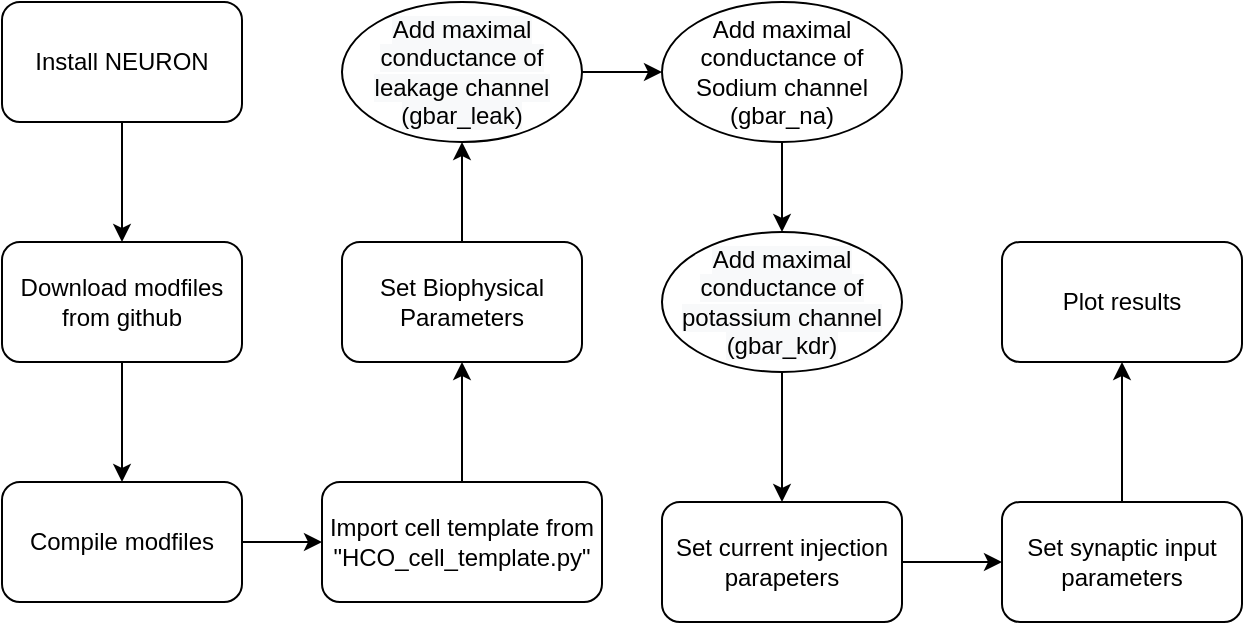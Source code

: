 <mxfile version="20.5.3" type="github">
  <diagram id="C5RBs43oDa-KdzZeNtuy" name="Page-1">
    <mxGraphModel dx="687" dy="527" grid="1" gridSize="10" guides="1" tooltips="1" connect="1" arrows="1" fold="1" page="1" pageScale="1" pageWidth="827" pageHeight="1169" math="0" shadow="0">
      <root>
        <mxCell id="WIyWlLk6GJQsqaUBKTNV-0" />
        <mxCell id="WIyWlLk6GJQsqaUBKTNV-1" parent="WIyWlLk6GJQsqaUBKTNV-0" />
        <mxCell id="S3W0RM0Gtapi5kBxVmuu-2" value="" style="edgeStyle=orthogonalEdgeStyle;rounded=0;orthogonalLoop=1;jettySize=auto;html=1;" edge="1" parent="WIyWlLk6GJQsqaUBKTNV-1" source="S3W0RM0Gtapi5kBxVmuu-0" target="S3W0RM0Gtapi5kBxVmuu-1">
          <mxGeometry relative="1" as="geometry" />
        </mxCell>
        <mxCell id="S3W0RM0Gtapi5kBxVmuu-0" value="Install NEURON" style="rounded=1;whiteSpace=wrap;html=1;" vertex="1" parent="WIyWlLk6GJQsqaUBKTNV-1">
          <mxGeometry x="130" y="50" width="120" height="60" as="geometry" />
        </mxCell>
        <mxCell id="S3W0RM0Gtapi5kBxVmuu-4" value="" style="edgeStyle=orthogonalEdgeStyle;rounded=0;orthogonalLoop=1;jettySize=auto;html=1;" edge="1" parent="WIyWlLk6GJQsqaUBKTNV-1" source="S3W0RM0Gtapi5kBxVmuu-1" target="S3W0RM0Gtapi5kBxVmuu-3">
          <mxGeometry relative="1" as="geometry" />
        </mxCell>
        <mxCell id="S3W0RM0Gtapi5kBxVmuu-1" value="Download modfiles from github" style="rounded=1;whiteSpace=wrap;html=1;" vertex="1" parent="WIyWlLk6GJQsqaUBKTNV-1">
          <mxGeometry x="130" y="170" width="120" height="60" as="geometry" />
        </mxCell>
        <mxCell id="S3W0RM0Gtapi5kBxVmuu-6" value="" style="edgeStyle=orthogonalEdgeStyle;rounded=0;orthogonalLoop=1;jettySize=auto;html=1;" edge="1" parent="WIyWlLk6GJQsqaUBKTNV-1" source="S3W0RM0Gtapi5kBxVmuu-3" target="S3W0RM0Gtapi5kBxVmuu-5">
          <mxGeometry relative="1" as="geometry" />
        </mxCell>
        <mxCell id="S3W0RM0Gtapi5kBxVmuu-3" value="Compile modfiles" style="rounded=1;whiteSpace=wrap;html=1;" vertex="1" parent="WIyWlLk6GJQsqaUBKTNV-1">
          <mxGeometry x="130" y="290" width="120" height="60" as="geometry" />
        </mxCell>
        <mxCell id="S3W0RM0Gtapi5kBxVmuu-8" value="" style="edgeStyle=orthogonalEdgeStyle;rounded=0;orthogonalLoop=1;jettySize=auto;html=1;" edge="1" parent="WIyWlLk6GJQsqaUBKTNV-1" source="S3W0RM0Gtapi5kBxVmuu-5" target="S3W0RM0Gtapi5kBxVmuu-7">
          <mxGeometry relative="1" as="geometry" />
        </mxCell>
        <mxCell id="S3W0RM0Gtapi5kBxVmuu-5" value="Import cell template from &quot;HCO_cell_template.py&quot;" style="rounded=1;whiteSpace=wrap;html=1;" vertex="1" parent="WIyWlLk6GJQsqaUBKTNV-1">
          <mxGeometry x="290" y="290" width="140" height="60" as="geometry" />
        </mxCell>
        <mxCell id="S3W0RM0Gtapi5kBxVmuu-24" value="" style="edgeStyle=orthogonalEdgeStyle;rounded=0;orthogonalLoop=1;jettySize=auto;html=1;" edge="1" parent="WIyWlLk6GJQsqaUBKTNV-1" source="S3W0RM0Gtapi5kBxVmuu-7" target="S3W0RM0Gtapi5kBxVmuu-23">
          <mxGeometry relative="1" as="geometry" />
        </mxCell>
        <mxCell id="S3W0RM0Gtapi5kBxVmuu-7" value="Set Biophysical Parameters" style="rounded=1;whiteSpace=wrap;html=1;" vertex="1" parent="WIyWlLk6GJQsqaUBKTNV-1">
          <mxGeometry x="300" y="170" width="120" height="60" as="geometry" />
        </mxCell>
        <mxCell id="S3W0RM0Gtapi5kBxVmuu-32" value="" style="edgeStyle=orthogonalEdgeStyle;rounded=0;orthogonalLoop=1;jettySize=auto;html=1;" edge="1" parent="WIyWlLk6GJQsqaUBKTNV-1" source="S3W0RM0Gtapi5kBxVmuu-17" target="S3W0RM0Gtapi5kBxVmuu-31">
          <mxGeometry relative="1" as="geometry" />
        </mxCell>
        <mxCell id="S3W0RM0Gtapi5kBxVmuu-17" value="Set current injection parapeters" style="rounded=1;whiteSpace=wrap;html=1;" vertex="1" parent="WIyWlLk6GJQsqaUBKTNV-1">
          <mxGeometry x="460" y="300" width="120" height="60" as="geometry" />
        </mxCell>
        <mxCell id="S3W0RM0Gtapi5kBxVmuu-27" value="" style="edgeStyle=orthogonalEdgeStyle;rounded=0;orthogonalLoop=1;jettySize=auto;html=1;" edge="1" parent="WIyWlLk6GJQsqaUBKTNV-1" source="S3W0RM0Gtapi5kBxVmuu-23" target="S3W0RM0Gtapi5kBxVmuu-26">
          <mxGeometry relative="1" as="geometry" />
        </mxCell>
        <mxCell id="S3W0RM0Gtapi5kBxVmuu-23" value="&lt;meta charset=&quot;utf-8&quot;&gt;&lt;span style=&quot;color: rgb(0, 0, 0); font-family: Helvetica; font-size: 12px; font-style: normal; font-variant-ligatures: normal; font-variant-caps: normal; font-weight: 400; letter-spacing: normal; orphans: 2; text-align: center; text-indent: 0px; text-transform: none; widows: 2; word-spacing: 0px; -webkit-text-stroke-width: 0px; background-color: rgb(248, 249, 250); text-decoration-thickness: initial; text-decoration-style: initial; text-decoration-color: initial; float: none; display: inline !important;&quot;&gt;Add maximal conductance of leakage channel (gbar_leak)&lt;/span&gt;" style="ellipse;whiteSpace=wrap;html=1;rounded=1;" vertex="1" parent="WIyWlLk6GJQsqaUBKTNV-1">
          <mxGeometry x="300" y="50" width="120" height="70" as="geometry" />
        </mxCell>
        <mxCell id="S3W0RM0Gtapi5kBxVmuu-29" value="" style="edgeStyle=orthogonalEdgeStyle;rounded=0;orthogonalLoop=1;jettySize=auto;html=1;" edge="1" parent="WIyWlLk6GJQsqaUBKTNV-1" source="S3W0RM0Gtapi5kBxVmuu-26" target="S3W0RM0Gtapi5kBxVmuu-28">
          <mxGeometry relative="1" as="geometry" />
        </mxCell>
        <mxCell id="S3W0RM0Gtapi5kBxVmuu-26" value="Add maximal conductance of Sodium channel (gbar_na)" style="ellipse;whiteSpace=wrap;html=1;rounded=1;" vertex="1" parent="WIyWlLk6GJQsqaUBKTNV-1">
          <mxGeometry x="460" y="50" width="120" height="70" as="geometry" />
        </mxCell>
        <mxCell id="S3W0RM0Gtapi5kBxVmuu-30" value="" style="edgeStyle=orthogonalEdgeStyle;rounded=0;orthogonalLoop=1;jettySize=auto;html=1;" edge="1" parent="WIyWlLk6GJQsqaUBKTNV-1" source="S3W0RM0Gtapi5kBxVmuu-28" target="S3W0RM0Gtapi5kBxVmuu-17">
          <mxGeometry relative="1" as="geometry" />
        </mxCell>
        <mxCell id="S3W0RM0Gtapi5kBxVmuu-28" value="&lt;meta charset=&quot;utf-8&quot;&gt;&lt;span style=&quot;color: rgb(0, 0, 0); font-family: Helvetica; font-size: 12px; font-style: normal; font-variant-ligatures: normal; font-variant-caps: normal; font-weight: 400; letter-spacing: normal; orphans: 2; text-align: center; text-indent: 0px; text-transform: none; widows: 2; word-spacing: 0px; -webkit-text-stroke-width: 0px; background-color: rgb(248, 249, 250); text-decoration-thickness: initial; text-decoration-style: initial; text-decoration-color: initial; float: none; display: inline !important;&quot;&gt;Add maximal conductance of potassium channel (gbar_kdr)&lt;/span&gt;" style="ellipse;whiteSpace=wrap;html=1;rounded=1;" vertex="1" parent="WIyWlLk6GJQsqaUBKTNV-1">
          <mxGeometry x="460" y="165" width="120" height="70" as="geometry" />
        </mxCell>
        <mxCell id="S3W0RM0Gtapi5kBxVmuu-34" value="" style="edgeStyle=orthogonalEdgeStyle;rounded=0;orthogonalLoop=1;jettySize=auto;html=1;" edge="1" parent="WIyWlLk6GJQsqaUBKTNV-1" source="S3W0RM0Gtapi5kBxVmuu-31" target="S3W0RM0Gtapi5kBxVmuu-33">
          <mxGeometry relative="1" as="geometry" />
        </mxCell>
        <mxCell id="S3W0RM0Gtapi5kBxVmuu-31" value="Set synaptic input parameters" style="whiteSpace=wrap;html=1;rounded=1;" vertex="1" parent="WIyWlLk6GJQsqaUBKTNV-1">
          <mxGeometry x="630" y="300" width="120" height="60" as="geometry" />
        </mxCell>
        <mxCell id="S3W0RM0Gtapi5kBxVmuu-33" value="Plot results" style="whiteSpace=wrap;html=1;rounded=1;" vertex="1" parent="WIyWlLk6GJQsqaUBKTNV-1">
          <mxGeometry x="630" y="170" width="120" height="60" as="geometry" />
        </mxCell>
      </root>
    </mxGraphModel>
  </diagram>
</mxfile>
